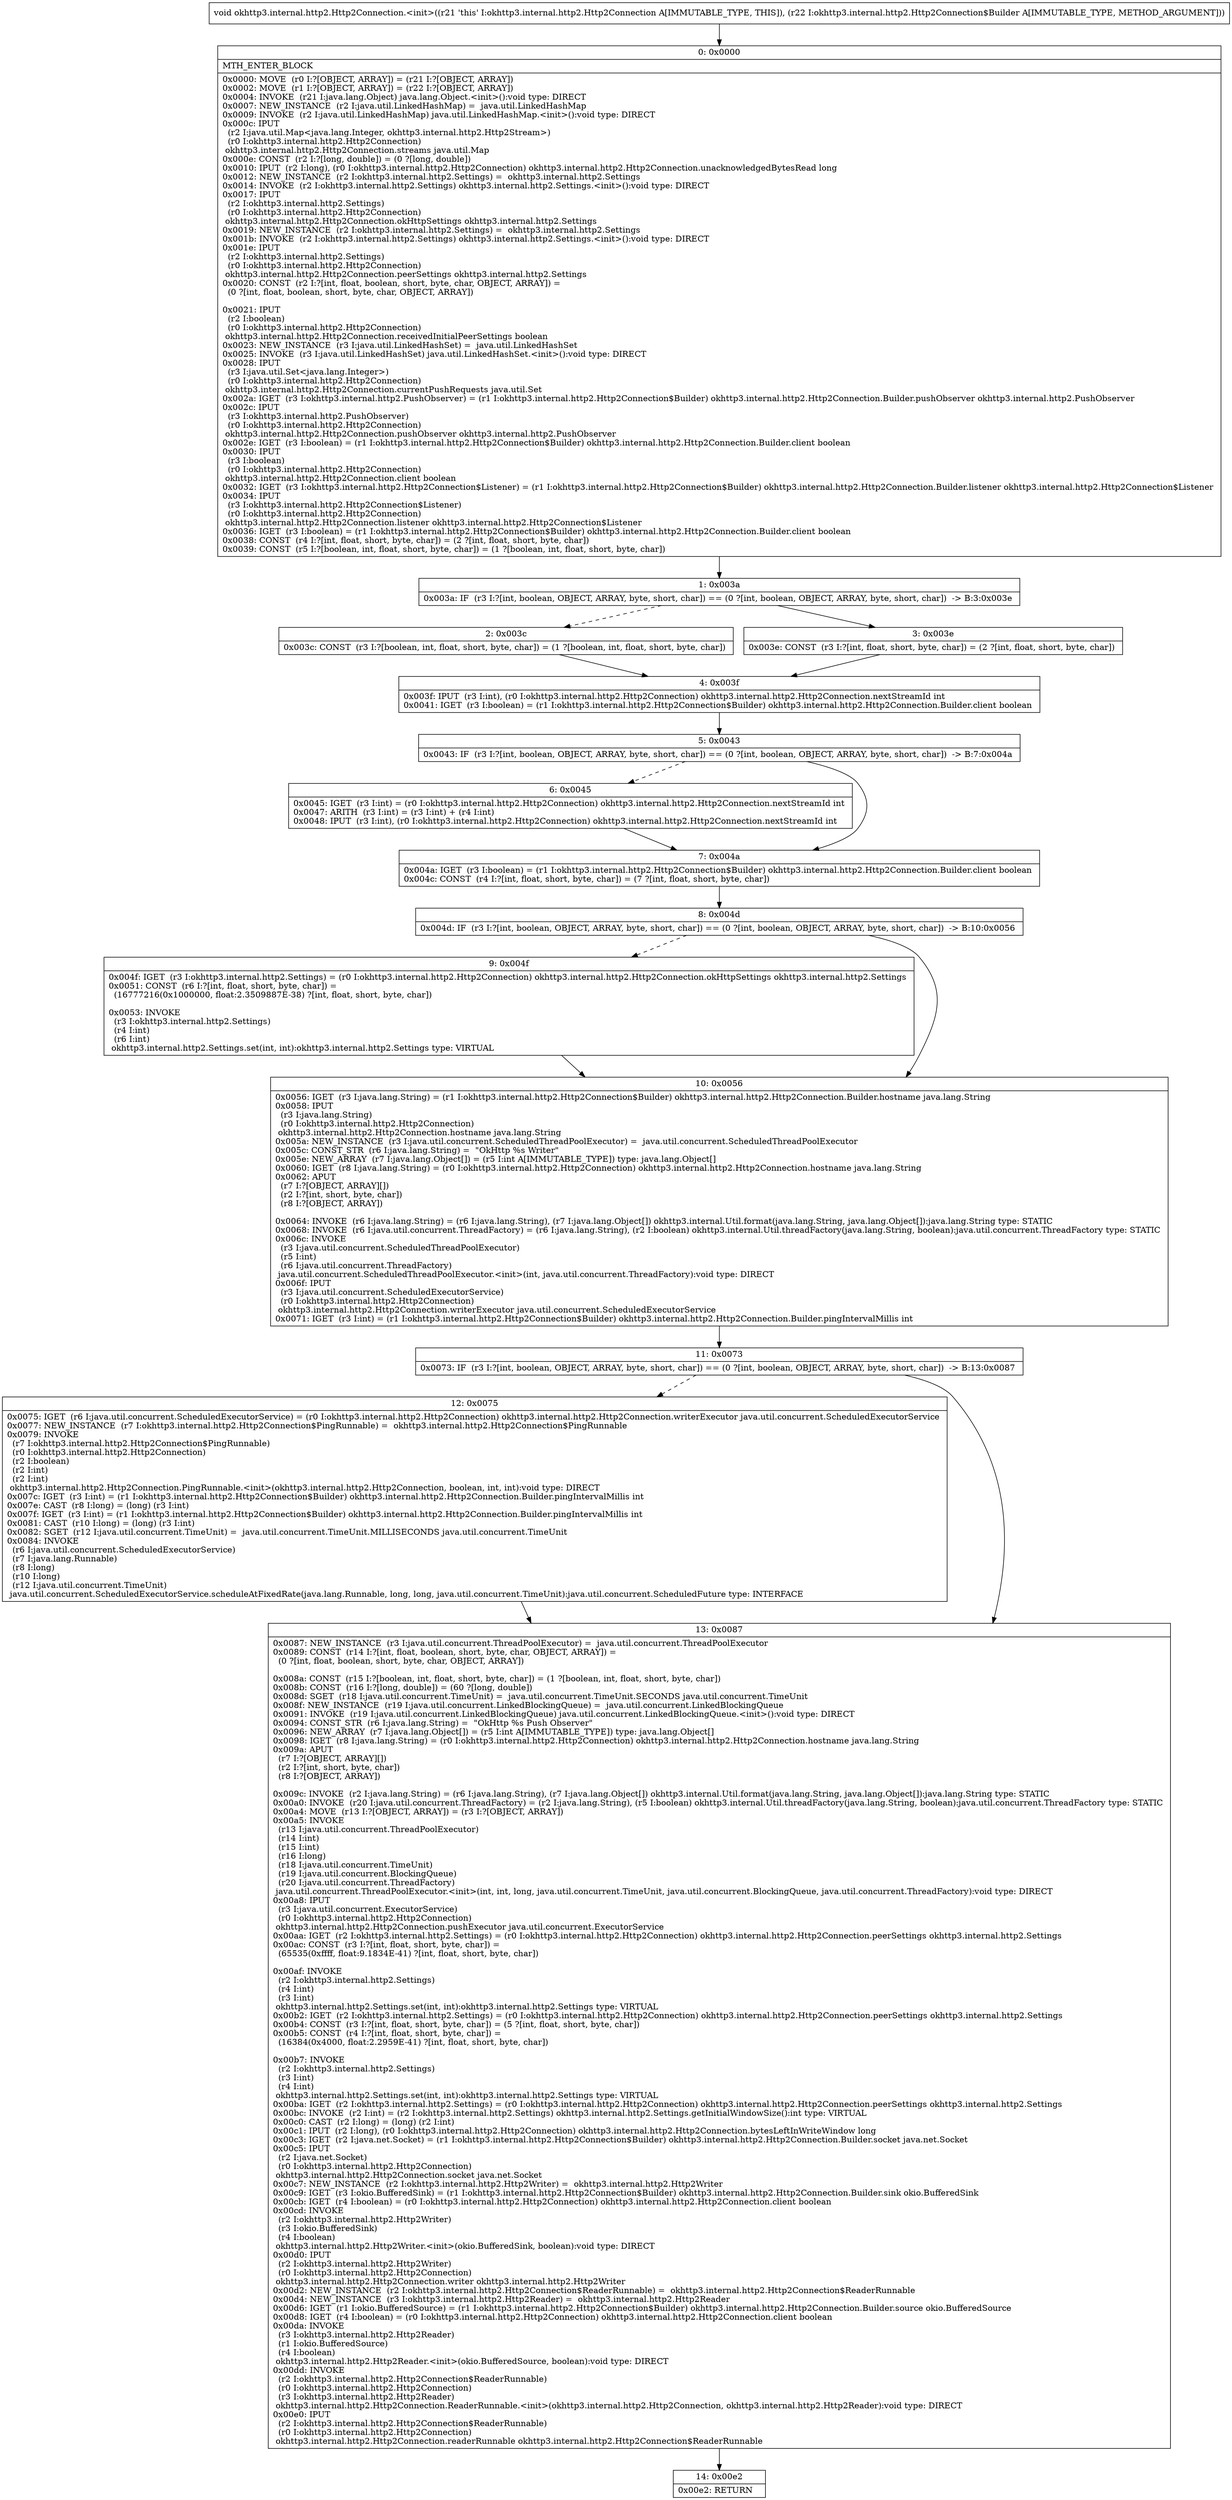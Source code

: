 digraph "CFG forokhttp3.internal.http2.Http2Connection.\<init\>(Lokhttp3\/internal\/http2\/Http2Connection$Builder;)V" {
Node_0 [shape=record,label="{0\:\ 0x0000|MTH_ENTER_BLOCK\l|0x0000: MOVE  (r0 I:?[OBJECT, ARRAY]) = (r21 I:?[OBJECT, ARRAY]) \l0x0002: MOVE  (r1 I:?[OBJECT, ARRAY]) = (r22 I:?[OBJECT, ARRAY]) \l0x0004: INVOKE  (r21 I:java.lang.Object) java.lang.Object.\<init\>():void type: DIRECT \l0x0007: NEW_INSTANCE  (r2 I:java.util.LinkedHashMap) =  java.util.LinkedHashMap \l0x0009: INVOKE  (r2 I:java.util.LinkedHashMap) java.util.LinkedHashMap.\<init\>():void type: DIRECT \l0x000c: IPUT  \l  (r2 I:java.util.Map\<java.lang.Integer, okhttp3.internal.http2.Http2Stream\>)\l  (r0 I:okhttp3.internal.http2.Http2Connection)\l okhttp3.internal.http2.Http2Connection.streams java.util.Map \l0x000e: CONST  (r2 I:?[long, double]) = (0 ?[long, double]) \l0x0010: IPUT  (r2 I:long), (r0 I:okhttp3.internal.http2.Http2Connection) okhttp3.internal.http2.Http2Connection.unacknowledgedBytesRead long \l0x0012: NEW_INSTANCE  (r2 I:okhttp3.internal.http2.Settings) =  okhttp3.internal.http2.Settings \l0x0014: INVOKE  (r2 I:okhttp3.internal.http2.Settings) okhttp3.internal.http2.Settings.\<init\>():void type: DIRECT \l0x0017: IPUT  \l  (r2 I:okhttp3.internal.http2.Settings)\l  (r0 I:okhttp3.internal.http2.Http2Connection)\l okhttp3.internal.http2.Http2Connection.okHttpSettings okhttp3.internal.http2.Settings \l0x0019: NEW_INSTANCE  (r2 I:okhttp3.internal.http2.Settings) =  okhttp3.internal.http2.Settings \l0x001b: INVOKE  (r2 I:okhttp3.internal.http2.Settings) okhttp3.internal.http2.Settings.\<init\>():void type: DIRECT \l0x001e: IPUT  \l  (r2 I:okhttp3.internal.http2.Settings)\l  (r0 I:okhttp3.internal.http2.Http2Connection)\l okhttp3.internal.http2.Http2Connection.peerSettings okhttp3.internal.http2.Settings \l0x0020: CONST  (r2 I:?[int, float, boolean, short, byte, char, OBJECT, ARRAY]) = \l  (0 ?[int, float, boolean, short, byte, char, OBJECT, ARRAY])\l \l0x0021: IPUT  \l  (r2 I:boolean)\l  (r0 I:okhttp3.internal.http2.Http2Connection)\l okhttp3.internal.http2.Http2Connection.receivedInitialPeerSettings boolean \l0x0023: NEW_INSTANCE  (r3 I:java.util.LinkedHashSet) =  java.util.LinkedHashSet \l0x0025: INVOKE  (r3 I:java.util.LinkedHashSet) java.util.LinkedHashSet.\<init\>():void type: DIRECT \l0x0028: IPUT  \l  (r3 I:java.util.Set\<java.lang.Integer\>)\l  (r0 I:okhttp3.internal.http2.Http2Connection)\l okhttp3.internal.http2.Http2Connection.currentPushRequests java.util.Set \l0x002a: IGET  (r3 I:okhttp3.internal.http2.PushObserver) = (r1 I:okhttp3.internal.http2.Http2Connection$Builder) okhttp3.internal.http2.Http2Connection.Builder.pushObserver okhttp3.internal.http2.PushObserver \l0x002c: IPUT  \l  (r3 I:okhttp3.internal.http2.PushObserver)\l  (r0 I:okhttp3.internal.http2.Http2Connection)\l okhttp3.internal.http2.Http2Connection.pushObserver okhttp3.internal.http2.PushObserver \l0x002e: IGET  (r3 I:boolean) = (r1 I:okhttp3.internal.http2.Http2Connection$Builder) okhttp3.internal.http2.Http2Connection.Builder.client boolean \l0x0030: IPUT  \l  (r3 I:boolean)\l  (r0 I:okhttp3.internal.http2.Http2Connection)\l okhttp3.internal.http2.Http2Connection.client boolean \l0x0032: IGET  (r3 I:okhttp3.internal.http2.Http2Connection$Listener) = (r1 I:okhttp3.internal.http2.Http2Connection$Builder) okhttp3.internal.http2.Http2Connection.Builder.listener okhttp3.internal.http2.Http2Connection$Listener \l0x0034: IPUT  \l  (r3 I:okhttp3.internal.http2.Http2Connection$Listener)\l  (r0 I:okhttp3.internal.http2.Http2Connection)\l okhttp3.internal.http2.Http2Connection.listener okhttp3.internal.http2.Http2Connection$Listener \l0x0036: IGET  (r3 I:boolean) = (r1 I:okhttp3.internal.http2.Http2Connection$Builder) okhttp3.internal.http2.Http2Connection.Builder.client boolean \l0x0038: CONST  (r4 I:?[int, float, short, byte, char]) = (2 ?[int, float, short, byte, char]) \l0x0039: CONST  (r5 I:?[boolean, int, float, short, byte, char]) = (1 ?[boolean, int, float, short, byte, char]) \l}"];
Node_1 [shape=record,label="{1\:\ 0x003a|0x003a: IF  (r3 I:?[int, boolean, OBJECT, ARRAY, byte, short, char]) == (0 ?[int, boolean, OBJECT, ARRAY, byte, short, char])  \-\> B:3:0x003e \l}"];
Node_2 [shape=record,label="{2\:\ 0x003c|0x003c: CONST  (r3 I:?[boolean, int, float, short, byte, char]) = (1 ?[boolean, int, float, short, byte, char]) \l}"];
Node_3 [shape=record,label="{3\:\ 0x003e|0x003e: CONST  (r3 I:?[int, float, short, byte, char]) = (2 ?[int, float, short, byte, char]) \l}"];
Node_4 [shape=record,label="{4\:\ 0x003f|0x003f: IPUT  (r3 I:int), (r0 I:okhttp3.internal.http2.Http2Connection) okhttp3.internal.http2.Http2Connection.nextStreamId int \l0x0041: IGET  (r3 I:boolean) = (r1 I:okhttp3.internal.http2.Http2Connection$Builder) okhttp3.internal.http2.Http2Connection.Builder.client boolean \l}"];
Node_5 [shape=record,label="{5\:\ 0x0043|0x0043: IF  (r3 I:?[int, boolean, OBJECT, ARRAY, byte, short, char]) == (0 ?[int, boolean, OBJECT, ARRAY, byte, short, char])  \-\> B:7:0x004a \l}"];
Node_6 [shape=record,label="{6\:\ 0x0045|0x0045: IGET  (r3 I:int) = (r0 I:okhttp3.internal.http2.Http2Connection) okhttp3.internal.http2.Http2Connection.nextStreamId int \l0x0047: ARITH  (r3 I:int) = (r3 I:int) + (r4 I:int) \l0x0048: IPUT  (r3 I:int), (r0 I:okhttp3.internal.http2.Http2Connection) okhttp3.internal.http2.Http2Connection.nextStreamId int \l}"];
Node_7 [shape=record,label="{7\:\ 0x004a|0x004a: IGET  (r3 I:boolean) = (r1 I:okhttp3.internal.http2.Http2Connection$Builder) okhttp3.internal.http2.Http2Connection.Builder.client boolean \l0x004c: CONST  (r4 I:?[int, float, short, byte, char]) = (7 ?[int, float, short, byte, char]) \l}"];
Node_8 [shape=record,label="{8\:\ 0x004d|0x004d: IF  (r3 I:?[int, boolean, OBJECT, ARRAY, byte, short, char]) == (0 ?[int, boolean, OBJECT, ARRAY, byte, short, char])  \-\> B:10:0x0056 \l}"];
Node_9 [shape=record,label="{9\:\ 0x004f|0x004f: IGET  (r3 I:okhttp3.internal.http2.Settings) = (r0 I:okhttp3.internal.http2.Http2Connection) okhttp3.internal.http2.Http2Connection.okHttpSettings okhttp3.internal.http2.Settings \l0x0051: CONST  (r6 I:?[int, float, short, byte, char]) = \l  (16777216(0x1000000, float:2.3509887E\-38) ?[int, float, short, byte, char])\l \l0x0053: INVOKE  \l  (r3 I:okhttp3.internal.http2.Settings)\l  (r4 I:int)\l  (r6 I:int)\l okhttp3.internal.http2.Settings.set(int, int):okhttp3.internal.http2.Settings type: VIRTUAL \l}"];
Node_10 [shape=record,label="{10\:\ 0x0056|0x0056: IGET  (r3 I:java.lang.String) = (r1 I:okhttp3.internal.http2.Http2Connection$Builder) okhttp3.internal.http2.Http2Connection.Builder.hostname java.lang.String \l0x0058: IPUT  \l  (r3 I:java.lang.String)\l  (r0 I:okhttp3.internal.http2.Http2Connection)\l okhttp3.internal.http2.Http2Connection.hostname java.lang.String \l0x005a: NEW_INSTANCE  (r3 I:java.util.concurrent.ScheduledThreadPoolExecutor) =  java.util.concurrent.ScheduledThreadPoolExecutor \l0x005c: CONST_STR  (r6 I:java.lang.String) =  \"OkHttp %s Writer\" \l0x005e: NEW_ARRAY  (r7 I:java.lang.Object[]) = (r5 I:int A[IMMUTABLE_TYPE]) type: java.lang.Object[] \l0x0060: IGET  (r8 I:java.lang.String) = (r0 I:okhttp3.internal.http2.Http2Connection) okhttp3.internal.http2.Http2Connection.hostname java.lang.String \l0x0062: APUT  \l  (r7 I:?[OBJECT, ARRAY][])\l  (r2 I:?[int, short, byte, char])\l  (r8 I:?[OBJECT, ARRAY])\l \l0x0064: INVOKE  (r6 I:java.lang.String) = (r6 I:java.lang.String), (r7 I:java.lang.Object[]) okhttp3.internal.Util.format(java.lang.String, java.lang.Object[]):java.lang.String type: STATIC \l0x0068: INVOKE  (r6 I:java.util.concurrent.ThreadFactory) = (r6 I:java.lang.String), (r2 I:boolean) okhttp3.internal.Util.threadFactory(java.lang.String, boolean):java.util.concurrent.ThreadFactory type: STATIC \l0x006c: INVOKE  \l  (r3 I:java.util.concurrent.ScheduledThreadPoolExecutor)\l  (r5 I:int)\l  (r6 I:java.util.concurrent.ThreadFactory)\l java.util.concurrent.ScheduledThreadPoolExecutor.\<init\>(int, java.util.concurrent.ThreadFactory):void type: DIRECT \l0x006f: IPUT  \l  (r3 I:java.util.concurrent.ScheduledExecutorService)\l  (r0 I:okhttp3.internal.http2.Http2Connection)\l okhttp3.internal.http2.Http2Connection.writerExecutor java.util.concurrent.ScheduledExecutorService \l0x0071: IGET  (r3 I:int) = (r1 I:okhttp3.internal.http2.Http2Connection$Builder) okhttp3.internal.http2.Http2Connection.Builder.pingIntervalMillis int \l}"];
Node_11 [shape=record,label="{11\:\ 0x0073|0x0073: IF  (r3 I:?[int, boolean, OBJECT, ARRAY, byte, short, char]) == (0 ?[int, boolean, OBJECT, ARRAY, byte, short, char])  \-\> B:13:0x0087 \l}"];
Node_12 [shape=record,label="{12\:\ 0x0075|0x0075: IGET  (r6 I:java.util.concurrent.ScheduledExecutorService) = (r0 I:okhttp3.internal.http2.Http2Connection) okhttp3.internal.http2.Http2Connection.writerExecutor java.util.concurrent.ScheduledExecutorService \l0x0077: NEW_INSTANCE  (r7 I:okhttp3.internal.http2.Http2Connection$PingRunnable) =  okhttp3.internal.http2.Http2Connection$PingRunnable \l0x0079: INVOKE  \l  (r7 I:okhttp3.internal.http2.Http2Connection$PingRunnable)\l  (r0 I:okhttp3.internal.http2.Http2Connection)\l  (r2 I:boolean)\l  (r2 I:int)\l  (r2 I:int)\l okhttp3.internal.http2.Http2Connection.PingRunnable.\<init\>(okhttp3.internal.http2.Http2Connection, boolean, int, int):void type: DIRECT \l0x007c: IGET  (r3 I:int) = (r1 I:okhttp3.internal.http2.Http2Connection$Builder) okhttp3.internal.http2.Http2Connection.Builder.pingIntervalMillis int \l0x007e: CAST  (r8 I:long) = (long) (r3 I:int) \l0x007f: IGET  (r3 I:int) = (r1 I:okhttp3.internal.http2.Http2Connection$Builder) okhttp3.internal.http2.Http2Connection.Builder.pingIntervalMillis int \l0x0081: CAST  (r10 I:long) = (long) (r3 I:int) \l0x0082: SGET  (r12 I:java.util.concurrent.TimeUnit) =  java.util.concurrent.TimeUnit.MILLISECONDS java.util.concurrent.TimeUnit \l0x0084: INVOKE  \l  (r6 I:java.util.concurrent.ScheduledExecutorService)\l  (r7 I:java.lang.Runnable)\l  (r8 I:long)\l  (r10 I:long)\l  (r12 I:java.util.concurrent.TimeUnit)\l java.util.concurrent.ScheduledExecutorService.scheduleAtFixedRate(java.lang.Runnable, long, long, java.util.concurrent.TimeUnit):java.util.concurrent.ScheduledFuture type: INTERFACE \l}"];
Node_13 [shape=record,label="{13\:\ 0x0087|0x0087: NEW_INSTANCE  (r3 I:java.util.concurrent.ThreadPoolExecutor) =  java.util.concurrent.ThreadPoolExecutor \l0x0089: CONST  (r14 I:?[int, float, boolean, short, byte, char, OBJECT, ARRAY]) = \l  (0 ?[int, float, boolean, short, byte, char, OBJECT, ARRAY])\l \l0x008a: CONST  (r15 I:?[boolean, int, float, short, byte, char]) = (1 ?[boolean, int, float, short, byte, char]) \l0x008b: CONST  (r16 I:?[long, double]) = (60 ?[long, double]) \l0x008d: SGET  (r18 I:java.util.concurrent.TimeUnit) =  java.util.concurrent.TimeUnit.SECONDS java.util.concurrent.TimeUnit \l0x008f: NEW_INSTANCE  (r19 I:java.util.concurrent.LinkedBlockingQueue) =  java.util.concurrent.LinkedBlockingQueue \l0x0091: INVOKE  (r19 I:java.util.concurrent.LinkedBlockingQueue) java.util.concurrent.LinkedBlockingQueue.\<init\>():void type: DIRECT \l0x0094: CONST_STR  (r6 I:java.lang.String) =  \"OkHttp %s Push Observer\" \l0x0096: NEW_ARRAY  (r7 I:java.lang.Object[]) = (r5 I:int A[IMMUTABLE_TYPE]) type: java.lang.Object[] \l0x0098: IGET  (r8 I:java.lang.String) = (r0 I:okhttp3.internal.http2.Http2Connection) okhttp3.internal.http2.Http2Connection.hostname java.lang.String \l0x009a: APUT  \l  (r7 I:?[OBJECT, ARRAY][])\l  (r2 I:?[int, short, byte, char])\l  (r8 I:?[OBJECT, ARRAY])\l \l0x009c: INVOKE  (r2 I:java.lang.String) = (r6 I:java.lang.String), (r7 I:java.lang.Object[]) okhttp3.internal.Util.format(java.lang.String, java.lang.Object[]):java.lang.String type: STATIC \l0x00a0: INVOKE  (r20 I:java.util.concurrent.ThreadFactory) = (r2 I:java.lang.String), (r5 I:boolean) okhttp3.internal.Util.threadFactory(java.lang.String, boolean):java.util.concurrent.ThreadFactory type: STATIC \l0x00a4: MOVE  (r13 I:?[OBJECT, ARRAY]) = (r3 I:?[OBJECT, ARRAY]) \l0x00a5: INVOKE  \l  (r13 I:java.util.concurrent.ThreadPoolExecutor)\l  (r14 I:int)\l  (r15 I:int)\l  (r16 I:long)\l  (r18 I:java.util.concurrent.TimeUnit)\l  (r19 I:java.util.concurrent.BlockingQueue)\l  (r20 I:java.util.concurrent.ThreadFactory)\l java.util.concurrent.ThreadPoolExecutor.\<init\>(int, int, long, java.util.concurrent.TimeUnit, java.util.concurrent.BlockingQueue, java.util.concurrent.ThreadFactory):void type: DIRECT \l0x00a8: IPUT  \l  (r3 I:java.util.concurrent.ExecutorService)\l  (r0 I:okhttp3.internal.http2.Http2Connection)\l okhttp3.internal.http2.Http2Connection.pushExecutor java.util.concurrent.ExecutorService \l0x00aa: IGET  (r2 I:okhttp3.internal.http2.Settings) = (r0 I:okhttp3.internal.http2.Http2Connection) okhttp3.internal.http2.Http2Connection.peerSettings okhttp3.internal.http2.Settings \l0x00ac: CONST  (r3 I:?[int, float, short, byte, char]) = \l  (65535(0xffff, float:9.1834E\-41) ?[int, float, short, byte, char])\l \l0x00af: INVOKE  \l  (r2 I:okhttp3.internal.http2.Settings)\l  (r4 I:int)\l  (r3 I:int)\l okhttp3.internal.http2.Settings.set(int, int):okhttp3.internal.http2.Settings type: VIRTUAL \l0x00b2: IGET  (r2 I:okhttp3.internal.http2.Settings) = (r0 I:okhttp3.internal.http2.Http2Connection) okhttp3.internal.http2.Http2Connection.peerSettings okhttp3.internal.http2.Settings \l0x00b4: CONST  (r3 I:?[int, float, short, byte, char]) = (5 ?[int, float, short, byte, char]) \l0x00b5: CONST  (r4 I:?[int, float, short, byte, char]) = \l  (16384(0x4000, float:2.2959E\-41) ?[int, float, short, byte, char])\l \l0x00b7: INVOKE  \l  (r2 I:okhttp3.internal.http2.Settings)\l  (r3 I:int)\l  (r4 I:int)\l okhttp3.internal.http2.Settings.set(int, int):okhttp3.internal.http2.Settings type: VIRTUAL \l0x00ba: IGET  (r2 I:okhttp3.internal.http2.Settings) = (r0 I:okhttp3.internal.http2.Http2Connection) okhttp3.internal.http2.Http2Connection.peerSettings okhttp3.internal.http2.Settings \l0x00bc: INVOKE  (r2 I:int) = (r2 I:okhttp3.internal.http2.Settings) okhttp3.internal.http2.Settings.getInitialWindowSize():int type: VIRTUAL \l0x00c0: CAST  (r2 I:long) = (long) (r2 I:int) \l0x00c1: IPUT  (r2 I:long), (r0 I:okhttp3.internal.http2.Http2Connection) okhttp3.internal.http2.Http2Connection.bytesLeftInWriteWindow long \l0x00c3: IGET  (r2 I:java.net.Socket) = (r1 I:okhttp3.internal.http2.Http2Connection$Builder) okhttp3.internal.http2.Http2Connection.Builder.socket java.net.Socket \l0x00c5: IPUT  \l  (r2 I:java.net.Socket)\l  (r0 I:okhttp3.internal.http2.Http2Connection)\l okhttp3.internal.http2.Http2Connection.socket java.net.Socket \l0x00c7: NEW_INSTANCE  (r2 I:okhttp3.internal.http2.Http2Writer) =  okhttp3.internal.http2.Http2Writer \l0x00c9: IGET  (r3 I:okio.BufferedSink) = (r1 I:okhttp3.internal.http2.Http2Connection$Builder) okhttp3.internal.http2.Http2Connection.Builder.sink okio.BufferedSink \l0x00cb: IGET  (r4 I:boolean) = (r0 I:okhttp3.internal.http2.Http2Connection) okhttp3.internal.http2.Http2Connection.client boolean \l0x00cd: INVOKE  \l  (r2 I:okhttp3.internal.http2.Http2Writer)\l  (r3 I:okio.BufferedSink)\l  (r4 I:boolean)\l okhttp3.internal.http2.Http2Writer.\<init\>(okio.BufferedSink, boolean):void type: DIRECT \l0x00d0: IPUT  \l  (r2 I:okhttp3.internal.http2.Http2Writer)\l  (r0 I:okhttp3.internal.http2.Http2Connection)\l okhttp3.internal.http2.Http2Connection.writer okhttp3.internal.http2.Http2Writer \l0x00d2: NEW_INSTANCE  (r2 I:okhttp3.internal.http2.Http2Connection$ReaderRunnable) =  okhttp3.internal.http2.Http2Connection$ReaderRunnable \l0x00d4: NEW_INSTANCE  (r3 I:okhttp3.internal.http2.Http2Reader) =  okhttp3.internal.http2.Http2Reader \l0x00d6: IGET  (r1 I:okio.BufferedSource) = (r1 I:okhttp3.internal.http2.Http2Connection$Builder) okhttp3.internal.http2.Http2Connection.Builder.source okio.BufferedSource \l0x00d8: IGET  (r4 I:boolean) = (r0 I:okhttp3.internal.http2.Http2Connection) okhttp3.internal.http2.Http2Connection.client boolean \l0x00da: INVOKE  \l  (r3 I:okhttp3.internal.http2.Http2Reader)\l  (r1 I:okio.BufferedSource)\l  (r4 I:boolean)\l okhttp3.internal.http2.Http2Reader.\<init\>(okio.BufferedSource, boolean):void type: DIRECT \l0x00dd: INVOKE  \l  (r2 I:okhttp3.internal.http2.Http2Connection$ReaderRunnable)\l  (r0 I:okhttp3.internal.http2.Http2Connection)\l  (r3 I:okhttp3.internal.http2.Http2Reader)\l okhttp3.internal.http2.Http2Connection.ReaderRunnable.\<init\>(okhttp3.internal.http2.Http2Connection, okhttp3.internal.http2.Http2Reader):void type: DIRECT \l0x00e0: IPUT  \l  (r2 I:okhttp3.internal.http2.Http2Connection$ReaderRunnable)\l  (r0 I:okhttp3.internal.http2.Http2Connection)\l okhttp3.internal.http2.Http2Connection.readerRunnable okhttp3.internal.http2.Http2Connection$ReaderRunnable \l}"];
Node_14 [shape=record,label="{14\:\ 0x00e2|0x00e2: RETURN   \l}"];
MethodNode[shape=record,label="{void okhttp3.internal.http2.Http2Connection.\<init\>((r21 'this' I:okhttp3.internal.http2.Http2Connection A[IMMUTABLE_TYPE, THIS]), (r22 I:okhttp3.internal.http2.Http2Connection$Builder A[IMMUTABLE_TYPE, METHOD_ARGUMENT])) }"];
MethodNode -> Node_0;
Node_0 -> Node_1;
Node_1 -> Node_2[style=dashed];
Node_1 -> Node_3;
Node_2 -> Node_4;
Node_3 -> Node_4;
Node_4 -> Node_5;
Node_5 -> Node_6[style=dashed];
Node_5 -> Node_7;
Node_6 -> Node_7;
Node_7 -> Node_8;
Node_8 -> Node_9[style=dashed];
Node_8 -> Node_10;
Node_9 -> Node_10;
Node_10 -> Node_11;
Node_11 -> Node_12[style=dashed];
Node_11 -> Node_13;
Node_12 -> Node_13;
Node_13 -> Node_14;
}


